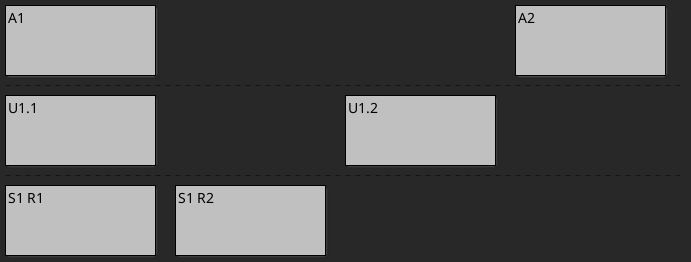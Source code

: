 ' Do not edit
' Theme Gallery
' autogenerated by script
'
@startboard
!theme crt-amber
A1
+U1.1
++S1 R1
++S1 R2 
+U1.2
A2
@endboard
